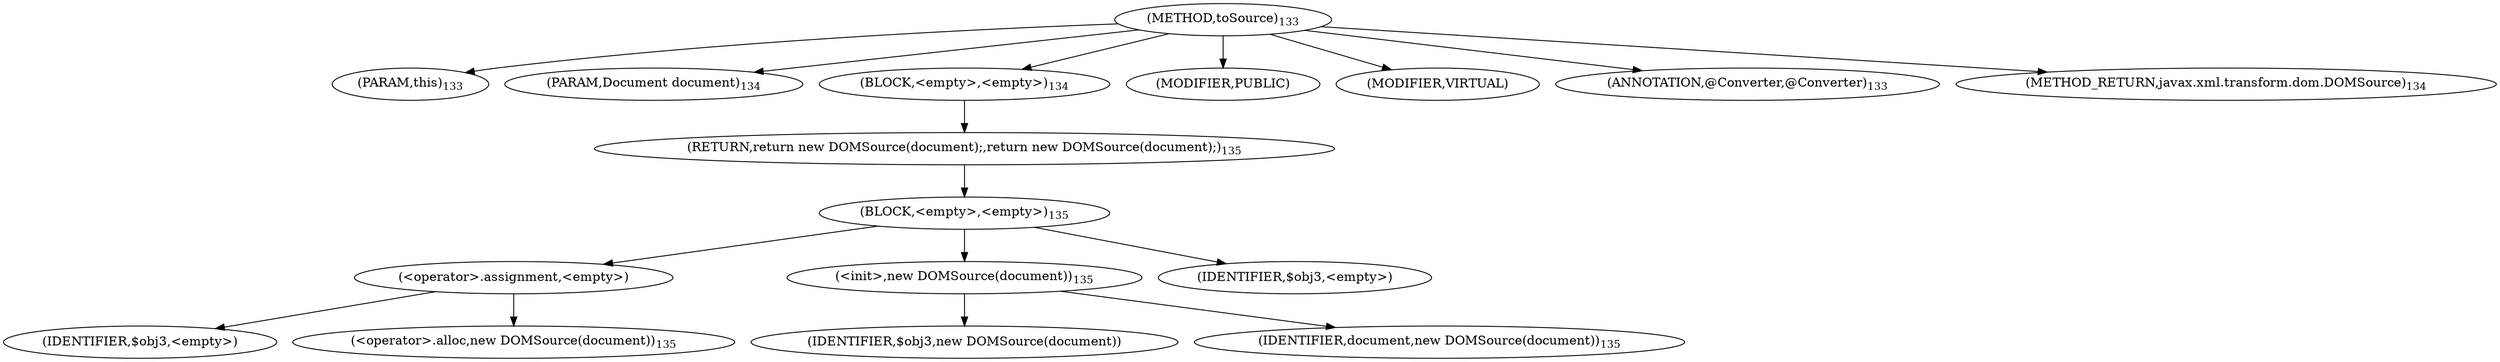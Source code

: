 digraph "toSource" {  
"256" [label = <(METHOD,toSource)<SUB>133</SUB>> ]
"257" [label = <(PARAM,this)<SUB>133</SUB>> ]
"258" [label = <(PARAM,Document document)<SUB>134</SUB>> ]
"259" [label = <(BLOCK,&lt;empty&gt;,&lt;empty&gt;)<SUB>134</SUB>> ]
"260" [label = <(RETURN,return new DOMSource(document);,return new DOMSource(document);)<SUB>135</SUB>> ]
"261" [label = <(BLOCK,&lt;empty&gt;,&lt;empty&gt;)<SUB>135</SUB>> ]
"262" [label = <(&lt;operator&gt;.assignment,&lt;empty&gt;)> ]
"263" [label = <(IDENTIFIER,$obj3,&lt;empty&gt;)> ]
"264" [label = <(&lt;operator&gt;.alloc,new DOMSource(document))<SUB>135</SUB>> ]
"265" [label = <(&lt;init&gt;,new DOMSource(document))<SUB>135</SUB>> ]
"266" [label = <(IDENTIFIER,$obj3,new DOMSource(document))> ]
"267" [label = <(IDENTIFIER,document,new DOMSource(document))<SUB>135</SUB>> ]
"268" [label = <(IDENTIFIER,$obj3,&lt;empty&gt;)> ]
"269" [label = <(MODIFIER,PUBLIC)> ]
"270" [label = <(MODIFIER,VIRTUAL)> ]
"271" [label = <(ANNOTATION,@Converter,@Converter)<SUB>133</SUB>> ]
"272" [label = <(METHOD_RETURN,javax.xml.transform.dom.DOMSource)<SUB>134</SUB>> ]
  "256" -> "257" 
  "256" -> "258" 
  "256" -> "259" 
  "256" -> "269" 
  "256" -> "270" 
  "256" -> "271" 
  "256" -> "272" 
  "259" -> "260" 
  "260" -> "261" 
  "261" -> "262" 
  "261" -> "265" 
  "261" -> "268" 
  "262" -> "263" 
  "262" -> "264" 
  "265" -> "266" 
  "265" -> "267" 
}
